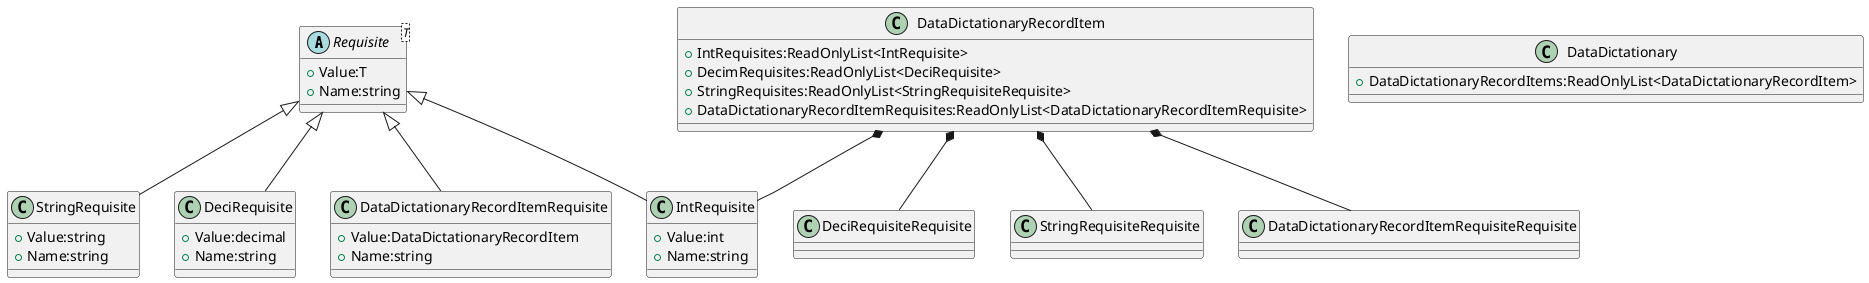 @startuml
'https://plantuml.com/class-diagram

abstract class Requisite<T>{
+Value:T
+Name:string
}

class IntRequisite{
+Value:int
+Name:string
}

class StringRequisite{
+Value:string
+Name:string
}

class DeciRequisite{
+Value:decimal
+Name:string
}

class DataDictationaryRecordItemRequisite{
+Value:DataDictationaryRecordItem
+Name:string
}


class DataDictationaryRecordItem {
+IntRequisites:ReadOnlyList<IntRequisite>
+DecimRequisites:ReadOnlyList<DeciRequisite>
+StringRequisites:ReadOnlyList<StringRequisiteRequisite>
+DataDictationaryRecordItemRequisites:ReadOnlyList<DataDictationaryRecordItemRequisite>
}

class DataDictationary{
+DataDictationaryRecordItems:ReadOnlyList<DataDictationaryRecordItem>
}

Requisite <|--IntRequisite
Requisite <|--StringRequisite
Requisite<|-- DeciRequisite
Requisite<|-- DataDictationaryRecordItemRequisite

DataDictationaryRecordItem *-- IntRequisite
DataDictationaryRecordItem *-- DeciRequisiteRequisite
DataDictationaryRecordItem *-- StringRequisiteRequisite
DataDictationaryRecordItem *-- DataDictationaryRecordItemRequisiteRequisite

@enduml